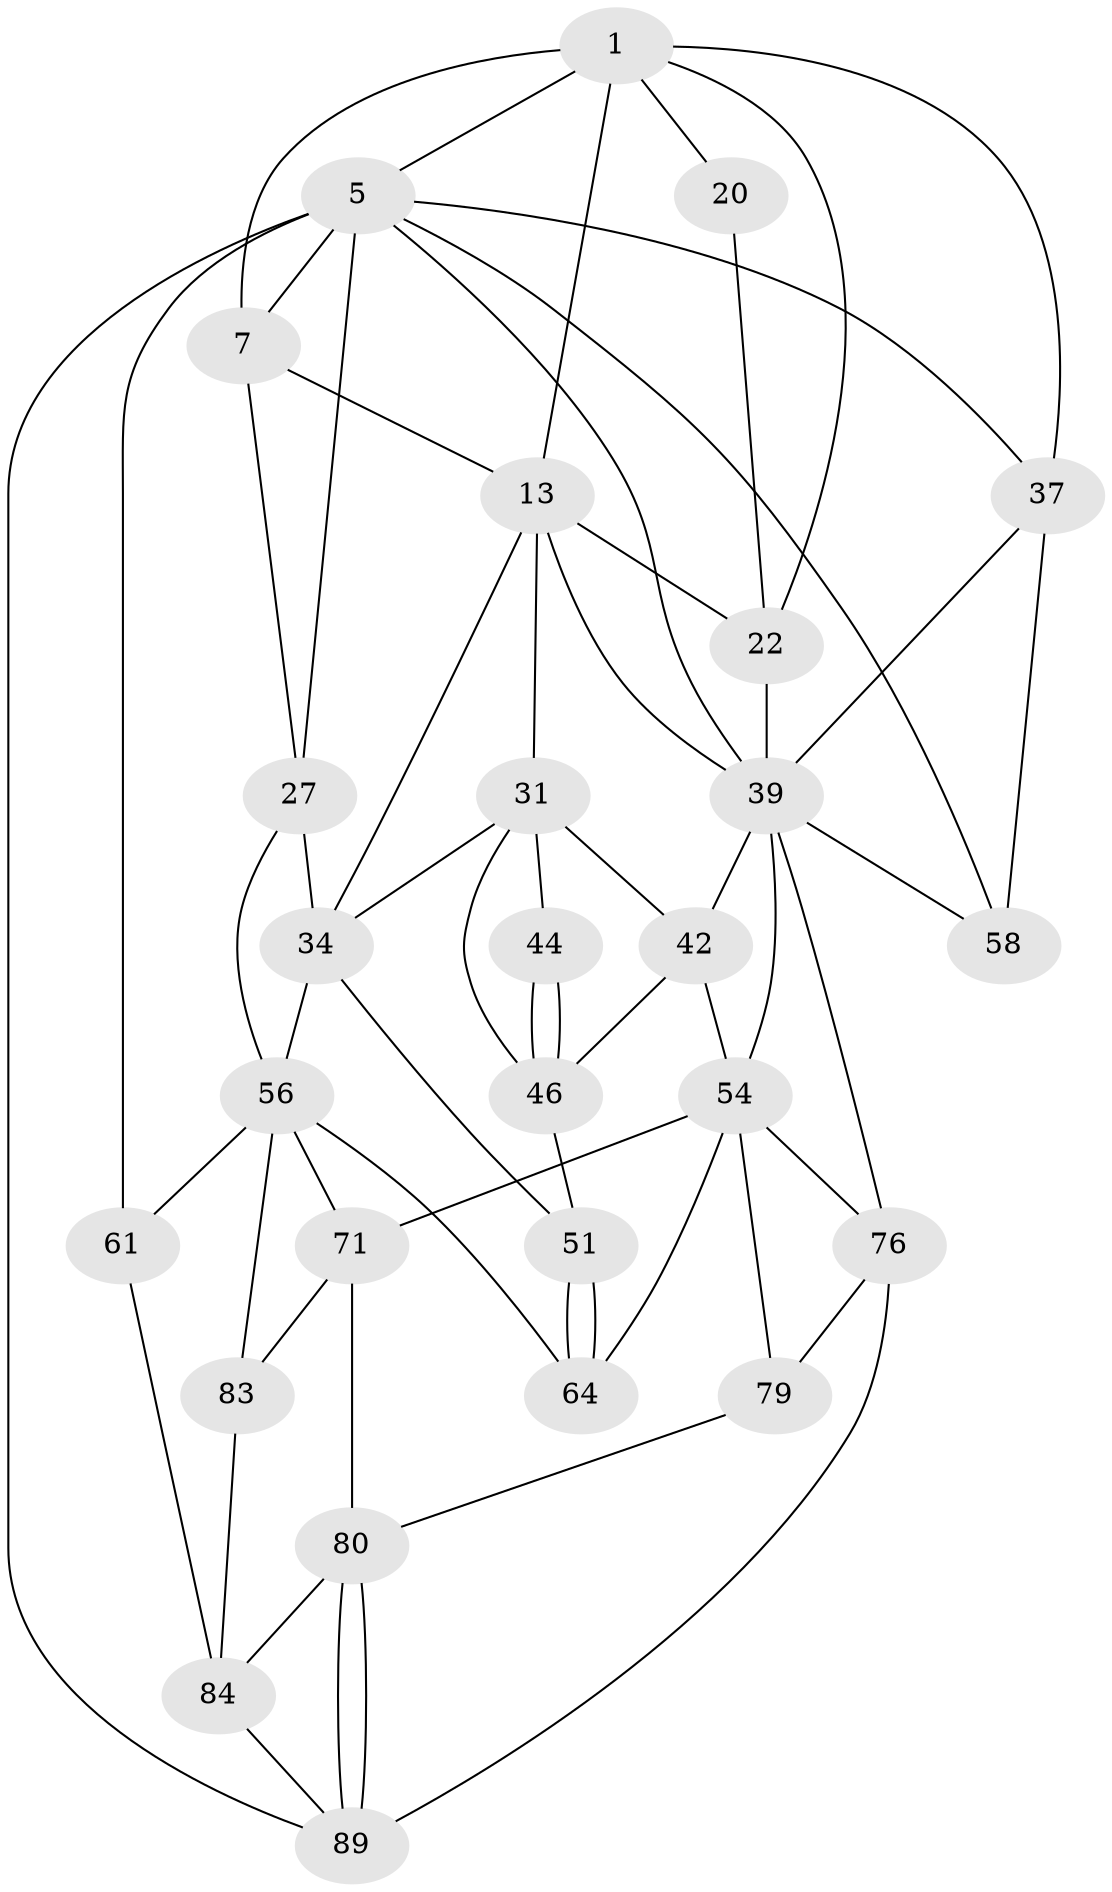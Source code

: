 // original degree distribution, {3: 0.03333333333333333, 5: 0.5, 4: 0.23333333333333334, 6: 0.23333333333333334}
// Generated by graph-tools (version 1.1) at 2025/21/03/04/25 18:21:33]
// undirected, 27 vertices, 61 edges
graph export_dot {
graph [start="1"]
  node [color=gray90,style=filled];
  1 [pos="+0.4663926643628177+0",super="+2+9"];
  5 [pos="+1+0",super="+6+67+36"];
  7 [pos="+0.2090458750886659+0",super="+15+8"];
  13 [pos="+0.530179814450044+0.07524742425306151",super="+25+14"];
  20 [pos="+0.7025111654523+0.13221430462007847"];
  22 [pos="+0.7386324895401152+0.22683201992151023",super="+23"];
  27 [pos="+0+0.19931583831355326",super="+47+28"];
  31 [pos="+0.48617948304865277+0.25617118964797353",super="+32+43"];
  34 [pos="+0.3266719429953421+0.21438883502852404",super="+35+49"];
  37 [pos="+0.8245544801921381+0.18744382180453267",super="+38"];
  39 [pos="+0.7916512033402212+0.3741129178058166",super="+40+52"];
  42 [pos="+0.5463875040033158+0.4074622681687003",super="+45"];
  44 [pos="+0.46559319734514787+0.3098125926879499"];
  46 [pos="+0.5267432622473899+0.41445430954647905",super="+48"];
  51 [pos="+0.3910629972411151+0.43725266819634306"];
  54 [pos="+0.6499437126143399+0.5463503377566165",super="+55+74"];
  56 [pos="+0.15808446221241665+0.5355198571054207",super="+65+57"];
  58 [pos="+1+0.3897830714236077"];
  61 [pos="+0+0.9197580631351326",super="+86+62"];
  64 [pos="+0.377743396831347+0.5584760602074462"];
  71 [pos="+0.33600672827797+0.7924458648307149",super="+72"];
  76 [pos="+0.8603120724727936+0.7338456556818108",super="+82"];
  79 [pos="+0.6242550868265934+0.818507467814886"];
  80 [pos="+0.3452609844685582+0.813443270887578",super="+81"];
  83 [pos="+0.1324783128390418+0.7945432234179808"];
  84 [pos="+0.1838348310134068+0.9785495751984229",super="+87+85"];
  89 [pos="+0.4957080012968871+1",super="+90"];
  1 -- 20 [weight=2];
  1 -- 5;
  1 -- 37;
  1 -- 22;
  1 -- 13 [weight=3];
  1 -- 7;
  5 -- 7;
  5 -- 27;
  5 -- 89;
  5 -- 61 [weight=2];
  5 -- 58;
  5 -- 37;
  5 -- 39;
  7 -- 27;
  7 -- 13;
  13 -- 22 [weight=2];
  13 -- 39;
  13 -- 31;
  13 -- 34;
  20 -- 22;
  22 -- 39;
  27 -- 34 [weight=2];
  27 -- 56;
  31 -- 34;
  31 -- 44 [weight=2];
  31 -- 42;
  31 -- 46;
  34 -- 56;
  34 -- 51;
  37 -- 58;
  37 -- 39;
  39 -- 42;
  39 -- 54;
  39 -- 58;
  39 -- 76;
  42 -- 46;
  42 -- 54;
  44 -- 46;
  44 -- 46;
  46 -- 51;
  51 -- 64;
  51 -- 64;
  54 -- 64;
  54 -- 71;
  54 -- 76;
  54 -- 79;
  56 -- 64;
  56 -- 83;
  56 -- 71;
  56 -- 61;
  61 -- 84 [weight=2];
  71 -- 80;
  71 -- 83;
  76 -- 89;
  76 -- 79;
  79 -- 80;
  80 -- 89;
  80 -- 89;
  80 -- 84;
  83 -- 84;
  84 -- 89;
}

